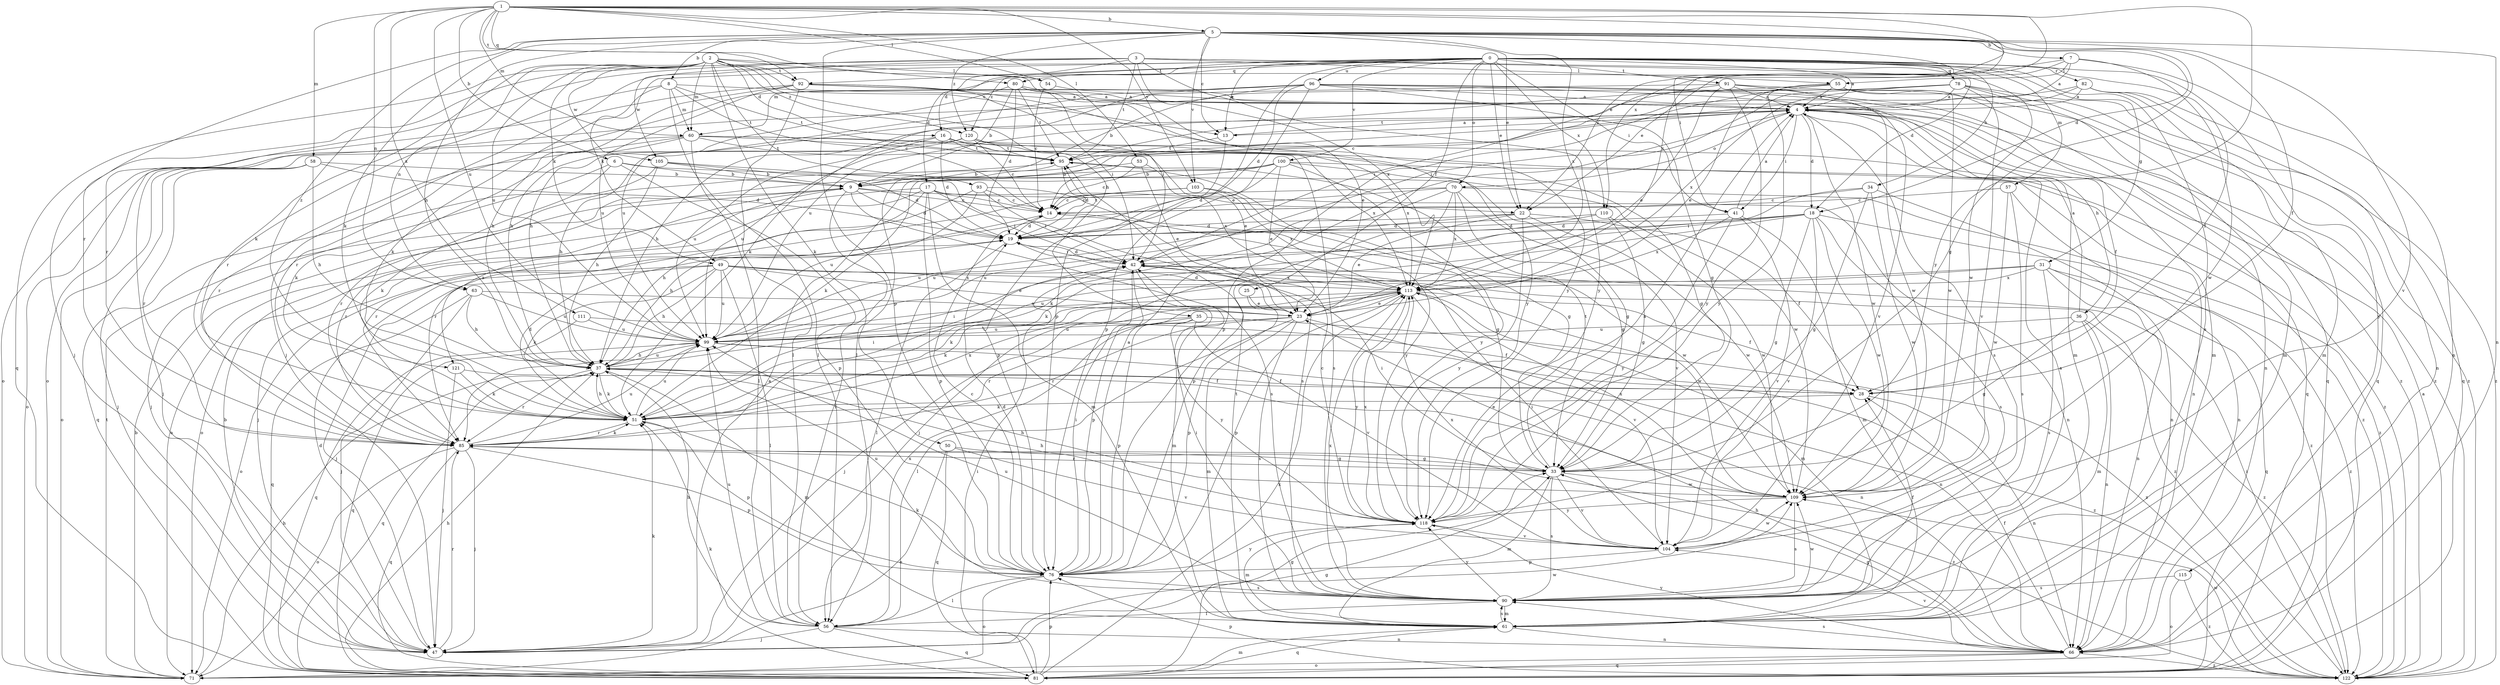 strict digraph  {
0;
1;
2;
3;
4;
5;
6;
7;
8;
9;
13;
14;
16;
17;
18;
19;
22;
23;
25;
28;
31;
33;
34;
35;
36;
37;
41;
42;
47;
49;
50;
51;
53;
54;
55;
56;
57;
58;
60;
61;
63;
66;
70;
71;
76;
78;
80;
81;
82;
85;
90;
91;
92;
93;
95;
96;
99;
100;
103;
104;
105;
109;
110;
111;
113;
115;
118;
120;
121;
122;
0 -> 4  [label=a];
0 -> 13  [label=c];
0 -> 16  [label=d];
0 -> 22  [label=e];
0 -> 25  [label=f];
0 -> 28  [label=f];
0 -> 31  [label=g];
0 -> 34  [label=h];
0 -> 41  [label=i];
0 -> 47  [label=j];
0 -> 49  [label=k];
0 -> 57  [label=m];
0 -> 70  [label=o];
0 -> 76  [label=p];
0 -> 78  [label=q];
0 -> 80  [label=q];
0 -> 82  [label=r];
0 -> 90  [label=s];
0 -> 91  [label=t];
0 -> 92  [label=t];
0 -> 96  [label=u];
0 -> 100  [label=v];
0 -> 110  [label=x];
0 -> 115  [label=y];
0 -> 120  [label=z];
1 -> 5  [label=b];
1 -> 6  [label=b];
1 -> 22  [label=e];
1 -> 53  [label=l];
1 -> 54  [label=l];
1 -> 58  [label=m];
1 -> 60  [label=m];
1 -> 63  [label=n];
1 -> 80  [label=q];
1 -> 92  [label=t];
1 -> 99  [label=u];
1 -> 103  [label=v];
1 -> 110  [label=x];
1 -> 111  [label=x];
1 -> 113  [label=x];
1 -> 118  [label=y];
2 -> 13  [label=c];
2 -> 16  [label=d];
2 -> 35  [label=h];
2 -> 49  [label=k];
2 -> 50  [label=k];
2 -> 51  [label=k];
2 -> 54  [label=l];
2 -> 60  [label=m];
2 -> 63  [label=n];
2 -> 81  [label=q];
2 -> 92  [label=t];
2 -> 93  [label=t];
2 -> 99  [label=u];
2 -> 105  [label=w];
2 -> 118  [label=y];
2 -> 120  [label=z];
3 -> 17  [label=d];
3 -> 18  [label=d];
3 -> 47  [label=j];
3 -> 55  [label=l];
3 -> 85  [label=r];
3 -> 95  [label=t];
3 -> 105  [label=w];
3 -> 109  [label=w];
3 -> 113  [label=x];
3 -> 118  [label=y];
4 -> 13  [label=c];
4 -> 18  [label=d];
4 -> 28  [label=f];
4 -> 36  [label=h];
4 -> 37  [label=h];
4 -> 41  [label=i];
4 -> 70  [label=o];
4 -> 81  [label=q];
4 -> 90  [label=s];
4 -> 109  [label=w];
5 -> 7  [label=b];
5 -> 8  [label=b];
5 -> 13  [label=c];
5 -> 18  [label=d];
5 -> 22  [label=e];
5 -> 28  [label=f];
5 -> 33  [label=g];
5 -> 37  [label=h];
5 -> 41  [label=i];
5 -> 51  [label=k];
5 -> 66  [label=n];
5 -> 76  [label=p];
5 -> 85  [label=r];
5 -> 103  [label=v];
5 -> 104  [label=v];
5 -> 113  [label=x];
5 -> 120  [label=z];
5 -> 121  [label=z];
6 -> 9  [label=b];
6 -> 47  [label=j];
6 -> 51  [label=k];
6 -> 76  [label=p];
6 -> 109  [label=w];
7 -> 4  [label=a];
7 -> 22  [label=e];
7 -> 55  [label=l];
7 -> 60  [label=m];
7 -> 66  [label=n];
7 -> 109  [label=w];
8 -> 4  [label=a];
8 -> 14  [label=c];
8 -> 51  [label=k];
8 -> 56  [label=l];
8 -> 60  [label=m];
8 -> 85  [label=r];
8 -> 95  [label=t];
9 -> 14  [label=c];
9 -> 19  [label=d];
9 -> 22  [label=e];
9 -> 56  [label=l];
9 -> 85  [label=r];
9 -> 90  [label=s];
9 -> 121  [label=z];
13 -> 4  [label=a];
13 -> 76  [label=p];
13 -> 95  [label=t];
14 -> 19  [label=d];
14 -> 37  [label=h];
14 -> 109  [label=w];
16 -> 19  [label=d];
16 -> 23  [label=e];
16 -> 37  [label=h];
16 -> 66  [label=n];
16 -> 95  [label=t];
16 -> 99  [label=u];
17 -> 14  [label=c];
17 -> 42  [label=i];
17 -> 47  [label=j];
17 -> 61  [label=m];
17 -> 66  [label=n];
17 -> 71  [label=o];
17 -> 76  [label=p];
17 -> 85  [label=r];
18 -> 19  [label=d];
18 -> 33  [label=g];
18 -> 47  [label=j];
18 -> 51  [label=k];
18 -> 90  [label=s];
18 -> 99  [label=u];
18 -> 104  [label=v];
18 -> 109  [label=w];
18 -> 122  [label=z];
19 -> 42  [label=i];
19 -> 56  [label=l];
19 -> 95  [label=t];
22 -> 19  [label=d];
22 -> 23  [label=e];
22 -> 28  [label=f];
22 -> 99  [label=u];
22 -> 109  [label=w];
22 -> 118  [label=y];
23 -> 19  [label=d];
23 -> 56  [label=l];
23 -> 61  [label=m];
23 -> 66  [label=n];
23 -> 85  [label=r];
23 -> 90  [label=s];
23 -> 99  [label=u];
25 -> 23  [label=e];
25 -> 76  [label=p];
28 -> 51  [label=k];
28 -> 66  [label=n];
31 -> 51  [label=k];
31 -> 66  [label=n];
31 -> 81  [label=q];
31 -> 90  [label=s];
31 -> 99  [label=u];
31 -> 113  [label=x];
31 -> 122  [label=z];
33 -> 42  [label=i];
33 -> 61  [label=m];
33 -> 85  [label=r];
33 -> 90  [label=s];
33 -> 95  [label=t];
33 -> 104  [label=v];
33 -> 109  [label=w];
34 -> 14  [label=c];
34 -> 33  [label=g];
34 -> 42  [label=i];
34 -> 66  [label=n];
34 -> 109  [label=w];
35 -> 76  [label=p];
35 -> 85  [label=r];
35 -> 99  [label=u];
35 -> 104  [label=v];
35 -> 118  [label=y];
35 -> 122  [label=z];
36 -> 4  [label=a];
36 -> 33  [label=g];
36 -> 61  [label=m];
36 -> 66  [label=n];
36 -> 99  [label=u];
36 -> 122  [label=z];
37 -> 28  [label=f];
37 -> 42  [label=i];
37 -> 51  [label=k];
37 -> 61  [label=m];
37 -> 81  [label=q];
37 -> 85  [label=r];
37 -> 99  [label=u];
41 -> 4  [label=a];
41 -> 19  [label=d];
41 -> 61  [label=m];
41 -> 104  [label=v];
41 -> 113  [label=x];
41 -> 118  [label=y];
42 -> 19  [label=d];
42 -> 61  [label=m];
42 -> 76  [label=p];
42 -> 113  [label=x];
47 -> 4  [label=a];
47 -> 9  [label=b];
47 -> 19  [label=d];
47 -> 33  [label=g];
47 -> 51  [label=k];
47 -> 85  [label=r];
47 -> 109  [label=w];
49 -> 23  [label=e];
49 -> 37  [label=h];
49 -> 47  [label=j];
49 -> 51  [label=k];
49 -> 56  [label=l];
49 -> 71  [label=o];
49 -> 99  [label=u];
49 -> 109  [label=w];
49 -> 113  [label=x];
49 -> 122  [label=z];
50 -> 33  [label=g];
50 -> 71  [label=o];
50 -> 81  [label=q];
50 -> 104  [label=v];
51 -> 19  [label=d];
51 -> 37  [label=h];
51 -> 42  [label=i];
51 -> 76  [label=p];
51 -> 85  [label=r];
51 -> 99  [label=u];
51 -> 113  [label=x];
53 -> 9  [label=b];
53 -> 14  [label=c];
53 -> 23  [label=e];
53 -> 113  [label=x];
54 -> 4  [label=a];
54 -> 14  [label=c];
55 -> 4  [label=a];
55 -> 23  [label=e];
55 -> 66  [label=n];
55 -> 76  [label=p];
55 -> 99  [label=u];
55 -> 109  [label=w];
55 -> 118  [label=y];
55 -> 122  [label=z];
56 -> 37  [label=h];
56 -> 47  [label=j];
56 -> 66  [label=n];
56 -> 81  [label=q];
56 -> 99  [label=u];
56 -> 113  [label=x];
57 -> 14  [label=c];
57 -> 66  [label=n];
57 -> 90  [label=s];
57 -> 109  [label=w];
58 -> 9  [label=b];
58 -> 19  [label=d];
58 -> 37  [label=h];
58 -> 47  [label=j];
58 -> 71  [label=o];
58 -> 85  [label=r];
60 -> 33  [label=g];
60 -> 51  [label=k];
60 -> 56  [label=l];
60 -> 71  [label=o];
60 -> 85  [label=r];
60 -> 90  [label=s];
60 -> 95  [label=t];
60 -> 113  [label=x];
61 -> 4  [label=a];
61 -> 66  [label=n];
61 -> 81  [label=q];
61 -> 90  [label=s];
61 -> 95  [label=t];
63 -> 23  [label=e];
63 -> 37  [label=h];
63 -> 47  [label=j];
63 -> 81  [label=q];
63 -> 99  [label=u];
66 -> 28  [label=f];
66 -> 33  [label=g];
66 -> 37  [label=h];
66 -> 71  [label=o];
66 -> 81  [label=q];
66 -> 90  [label=s];
66 -> 104  [label=v];
66 -> 118  [label=y];
66 -> 122  [label=z];
70 -> 14  [label=c];
70 -> 33  [label=g];
70 -> 51  [label=k];
70 -> 71  [label=o];
70 -> 76  [label=p];
70 -> 104  [label=v];
70 -> 113  [label=x];
70 -> 122  [label=z];
71 -> 9  [label=b];
71 -> 37  [label=h];
71 -> 95  [label=t];
76 -> 4  [label=a];
76 -> 14  [label=c];
76 -> 19  [label=d];
76 -> 42  [label=i];
76 -> 56  [label=l];
76 -> 71  [label=o];
76 -> 90  [label=s];
76 -> 99  [label=u];
76 -> 118  [label=y];
78 -> 4  [label=a];
78 -> 42  [label=i];
78 -> 61  [label=m];
78 -> 71  [label=o];
78 -> 81  [label=q];
78 -> 95  [label=t];
78 -> 104  [label=v];
78 -> 113  [label=x];
78 -> 122  [label=z];
80 -> 4  [label=a];
80 -> 9  [label=b];
80 -> 19  [label=d];
80 -> 23  [label=e];
80 -> 37  [label=h];
80 -> 42  [label=i];
80 -> 95  [label=t];
81 -> 33  [label=g];
81 -> 37  [label=h];
81 -> 42  [label=i];
81 -> 51  [label=k];
81 -> 61  [label=m];
81 -> 76  [label=p];
81 -> 113  [label=x];
82 -> 4  [label=a];
82 -> 14  [label=c];
82 -> 56  [label=l];
82 -> 61  [label=m];
82 -> 66  [label=n];
82 -> 81  [label=q];
85 -> 33  [label=g];
85 -> 47  [label=j];
85 -> 51  [label=k];
85 -> 71  [label=o];
85 -> 76  [label=p];
85 -> 81  [label=q];
85 -> 99  [label=u];
85 -> 122  [label=z];
90 -> 28  [label=f];
90 -> 42  [label=i];
90 -> 51  [label=k];
90 -> 56  [label=l];
90 -> 61  [label=m];
90 -> 99  [label=u];
90 -> 109  [label=w];
90 -> 113  [label=x];
90 -> 118  [label=y];
91 -> 4  [label=a];
91 -> 23  [label=e];
91 -> 37  [label=h];
91 -> 42  [label=i];
91 -> 61  [label=m];
91 -> 81  [label=q];
91 -> 104  [label=v];
91 -> 118  [label=y];
92 -> 4  [label=a];
92 -> 37  [label=h];
92 -> 42  [label=i];
92 -> 56  [label=l];
92 -> 71  [label=o];
92 -> 99  [label=u];
92 -> 118  [label=y];
92 -> 122  [label=z];
93 -> 14  [label=c];
93 -> 42  [label=i];
93 -> 85  [label=r];
93 -> 99  [label=u];
93 -> 118  [label=y];
95 -> 9  [label=b];
95 -> 19  [label=d];
95 -> 33  [label=g];
96 -> 4  [label=a];
96 -> 9  [label=b];
96 -> 19  [label=d];
96 -> 33  [label=g];
96 -> 51  [label=k];
96 -> 61  [label=m];
96 -> 76  [label=p];
96 -> 85  [label=r];
96 -> 99  [label=u];
96 -> 109  [label=w];
96 -> 122  [label=z];
99 -> 37  [label=h];
99 -> 66  [label=n];
99 -> 81  [label=q];
99 -> 122  [label=z];
100 -> 9  [label=b];
100 -> 19  [label=d];
100 -> 23  [label=e];
100 -> 33  [label=g];
100 -> 51  [label=k];
100 -> 85  [label=r];
100 -> 118  [label=y];
100 -> 122  [label=z];
103 -> 14  [label=c];
103 -> 33  [label=g];
103 -> 37  [label=h];
103 -> 113  [label=x];
104 -> 42  [label=i];
104 -> 76  [label=p];
104 -> 109  [label=w];
104 -> 113  [label=x];
105 -> 9  [label=b];
105 -> 19  [label=d];
105 -> 37  [label=h];
105 -> 81  [label=q];
105 -> 90  [label=s];
109 -> 23  [label=e];
109 -> 37  [label=h];
109 -> 90  [label=s];
109 -> 113  [label=x];
109 -> 118  [label=y];
110 -> 19  [label=d];
110 -> 33  [label=g];
110 -> 99  [label=u];
110 -> 109  [label=w];
111 -> 28  [label=f];
111 -> 81  [label=q];
111 -> 99  [label=u];
113 -> 23  [label=e];
113 -> 28  [label=f];
113 -> 47  [label=j];
113 -> 51  [label=k];
113 -> 61  [label=m];
113 -> 76  [label=p];
113 -> 85  [label=r];
113 -> 104  [label=v];
113 -> 118  [label=y];
115 -> 71  [label=o];
115 -> 90  [label=s];
115 -> 122  [label=z];
118 -> 4  [label=a];
118 -> 14  [label=c];
118 -> 37  [label=h];
118 -> 61  [label=m];
118 -> 104  [label=v];
118 -> 113  [label=x];
120 -> 14  [label=c];
120 -> 47  [label=j];
120 -> 95  [label=t];
120 -> 99  [label=u];
120 -> 113  [label=x];
120 -> 122  [label=z];
121 -> 28  [label=f];
121 -> 47  [label=j];
121 -> 51  [label=k];
122 -> 4  [label=a];
122 -> 42  [label=i];
122 -> 76  [label=p];
122 -> 109  [label=w];
}
